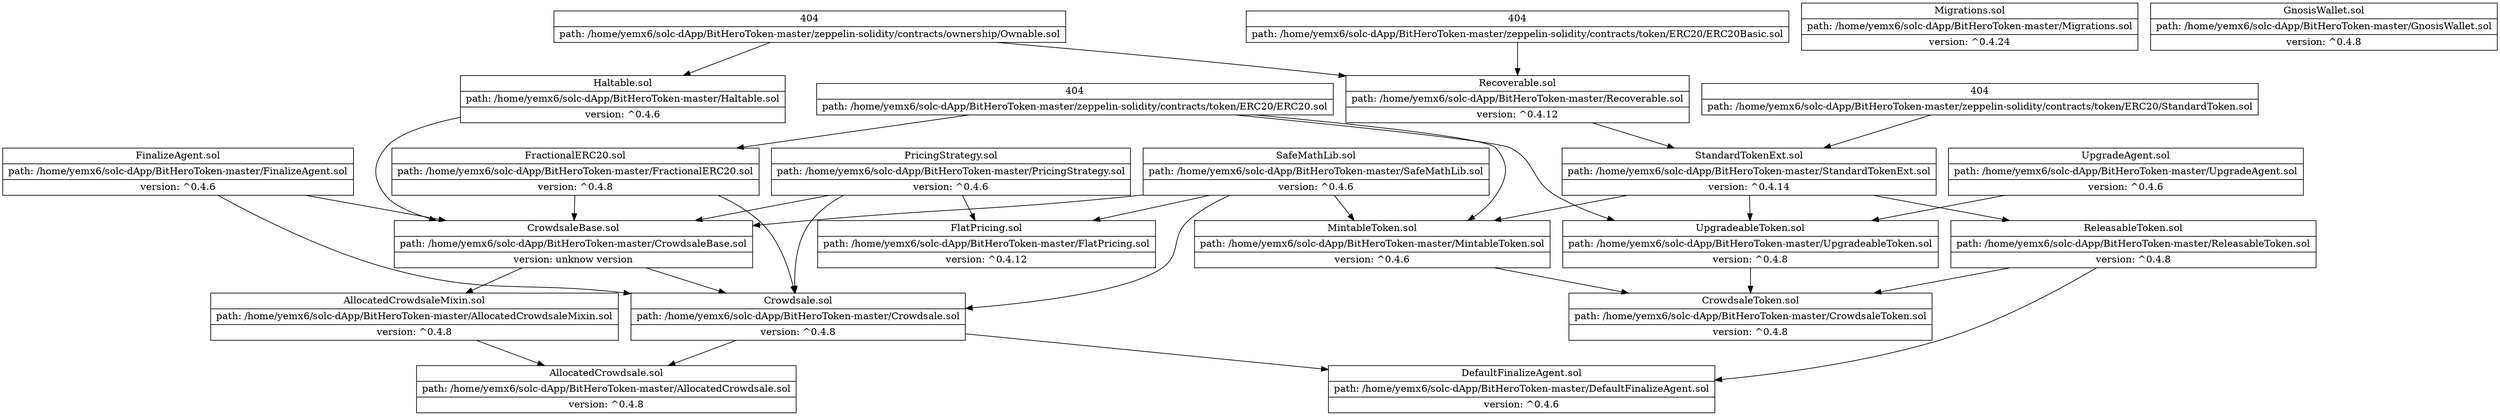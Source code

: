 // The Dependency Graph
digraph {
	node [shape=record]
	"/home/yemx6/solc-dApp/BitHeroToken-master/FractionalERC20.sol" [label="{FractionalERC20.sol|path: /home/yemx6/solc-dApp/BitHeroToken-master/FractionalERC20.sol|version: ^0.4.8}"]
	"/home/yemx6/solc-dApp/BitHeroToken-master/StandardTokenExt.sol" [label="{StandardTokenExt.sol|path: /home/yemx6/solc-dApp/BitHeroToken-master/StandardTokenExt.sol|version: ^0.4.14}"]
	"/home/yemx6/solc-dApp/BitHeroToken-master/Migrations.sol" [label="{Migrations.sol|path: /home/yemx6/solc-dApp/BitHeroToken-master/Migrations.sol|version: ^0.4.24}"]
	"/home/yemx6/solc-dApp/BitHeroToken-master/PricingStrategy.sol" [label="{PricingStrategy.sol|path: /home/yemx6/solc-dApp/BitHeroToken-master/PricingStrategy.sol|version: ^0.4.6}"]
	"/home/yemx6/solc-dApp/BitHeroToken-master/FlatPricing.sol" [label="{FlatPricing.sol|path: /home/yemx6/solc-dApp/BitHeroToken-master/FlatPricing.sol|version: ^0.4.12}"]
	"/home/yemx6/solc-dApp/BitHeroToken-master/UpgradeAgent.sol" [label="{UpgradeAgent.sol|path: /home/yemx6/solc-dApp/BitHeroToken-master/UpgradeAgent.sol|version: ^0.4.6}"]
	"/home/yemx6/solc-dApp/BitHeroToken-master/CrowdsaleToken.sol" [label="{CrowdsaleToken.sol|path: /home/yemx6/solc-dApp/BitHeroToken-master/CrowdsaleToken.sol|version: ^0.4.8}"]
	"/home/yemx6/solc-dApp/BitHeroToken-master/FinalizeAgent.sol" [label="{FinalizeAgent.sol|path: /home/yemx6/solc-dApp/BitHeroToken-master/FinalizeAgent.sol|version: ^0.4.6}"]
	"/home/yemx6/solc-dApp/BitHeroToken-master/ReleasableToken.sol" [label="{ReleasableToken.sol|path: /home/yemx6/solc-dApp/BitHeroToken-master/ReleasableToken.sol|version: ^0.4.8}"]
	"/home/yemx6/solc-dApp/BitHeroToken-master/GnosisWallet.sol" [label="{GnosisWallet.sol|path: /home/yemx6/solc-dApp/BitHeroToken-master/GnosisWallet.sol|version: ^0.4.8}"]
	"/home/yemx6/solc-dApp/BitHeroToken-master/MintableToken.sol" [label="{MintableToken.sol|path: /home/yemx6/solc-dApp/BitHeroToken-master/MintableToken.sol|version: ^0.4.6}"]
	"/home/yemx6/solc-dApp/BitHeroToken-master/DefaultFinalizeAgent.sol" [label="{DefaultFinalizeAgent.sol|path: /home/yemx6/solc-dApp/BitHeroToken-master/DefaultFinalizeAgent.sol|version: ^0.4.6}"]
	"/home/yemx6/solc-dApp/BitHeroToken-master/AllocatedCrowdsale.sol" [label="{AllocatedCrowdsale.sol|path: /home/yemx6/solc-dApp/BitHeroToken-master/AllocatedCrowdsale.sol|version: ^0.4.8}"]
	"/home/yemx6/solc-dApp/BitHeroToken-master/Crowdsale.sol" [label="{Crowdsale.sol|path: /home/yemx6/solc-dApp/BitHeroToken-master/Crowdsale.sol|version: ^0.4.8}"]
	"/home/yemx6/solc-dApp/BitHeroToken-master/CrowdsaleBase.sol" [label="{CrowdsaleBase.sol|path: /home/yemx6/solc-dApp/BitHeroToken-master/CrowdsaleBase.sol|version: unknow version}"]
	"/home/yemx6/solc-dApp/BitHeroToken-master/UpgradeableToken.sol" [label="{UpgradeableToken.sol|path: /home/yemx6/solc-dApp/BitHeroToken-master/UpgradeableToken.sol|version: ^0.4.8}"]
	"/home/yemx6/solc-dApp/BitHeroToken-master/Haltable.sol" [label="{Haltable.sol|path: /home/yemx6/solc-dApp/BitHeroToken-master/Haltable.sol|version: ^0.4.6}"]
	"/home/yemx6/solc-dApp/BitHeroToken-master/Recoverable.sol" [label="{Recoverable.sol|path: /home/yemx6/solc-dApp/BitHeroToken-master/Recoverable.sol|version: ^0.4.12}"]
	"/home/yemx6/solc-dApp/BitHeroToken-master/SafeMathLib.sol" [label="{SafeMathLib.sol|path: /home/yemx6/solc-dApp/BitHeroToken-master/SafeMathLib.sol|version: ^0.4.6}"]
	"/home/yemx6/solc-dApp/BitHeroToken-master/AllocatedCrowdsaleMixin.sol" [label="{AllocatedCrowdsaleMixin.sol|path: /home/yemx6/solc-dApp/BitHeroToken-master/AllocatedCrowdsaleMixin.sol|version: ^0.4.8}"]
	"/home/yemx6/solc-dApp/BitHeroToken-master/zeppelin-solidity/contracts/token/ERC20/ERC20.sol" [label="{404|path: /home/yemx6/solc-dApp/BitHeroToken-master/zeppelin-solidity/contracts/token/ERC20/ERC20.sol}"]
	"/home/yemx6/solc-dApp/BitHeroToken-master/zeppelin-solidity/contracts/token/ERC20/ERC20.sol" -> "/home/yemx6/solc-dApp/BitHeroToken-master/FractionalERC20.sol"
	"/home/yemx6/solc-dApp/BitHeroToken-master/zeppelin-solidity/contracts/token/ERC20/StandardToken.sol" [label="{404|path: /home/yemx6/solc-dApp/BitHeroToken-master/zeppelin-solidity/contracts/token/ERC20/StandardToken.sol}"]
	"/home/yemx6/solc-dApp/BitHeroToken-master/zeppelin-solidity/contracts/token/ERC20/StandardToken.sol" -> "/home/yemx6/solc-dApp/BitHeroToken-master/StandardTokenExt.sol"
	"/home/yemx6/solc-dApp/BitHeroToken-master/Recoverable.sol" -> "/home/yemx6/solc-dApp/BitHeroToken-master/StandardTokenExt.sol"
	"/home/yemx6/solc-dApp/BitHeroToken-master/PricingStrategy.sol" -> "/home/yemx6/solc-dApp/BitHeroToken-master/FlatPricing.sol"
	"/home/yemx6/solc-dApp/BitHeroToken-master/SafeMathLib.sol" -> "/home/yemx6/solc-dApp/BitHeroToken-master/FlatPricing.sol"
	"/home/yemx6/solc-dApp/BitHeroToken-master/UpgradeableToken.sol" -> "/home/yemx6/solc-dApp/BitHeroToken-master/CrowdsaleToken.sol"
	"/home/yemx6/solc-dApp/BitHeroToken-master/ReleasableToken.sol" -> "/home/yemx6/solc-dApp/BitHeroToken-master/CrowdsaleToken.sol"
	"/home/yemx6/solc-dApp/BitHeroToken-master/MintableToken.sol" -> "/home/yemx6/solc-dApp/BitHeroToken-master/CrowdsaleToken.sol"
	"/home/yemx6/solc-dApp/BitHeroToken-master/StandardTokenExt.sol" -> "/home/yemx6/solc-dApp/BitHeroToken-master/ReleasableToken.sol"
	"/home/yemx6/solc-dApp/BitHeroToken-master/zeppelin-solidity/contracts/token/ERC20/ERC20.sol" [label="{404|path: /home/yemx6/solc-dApp/BitHeroToken-master/zeppelin-solidity/contracts/token/ERC20/ERC20.sol}"]
	"/home/yemx6/solc-dApp/BitHeroToken-master/zeppelin-solidity/contracts/token/ERC20/ERC20.sol" -> "/home/yemx6/solc-dApp/BitHeroToken-master/MintableToken.sol"
	"/home/yemx6/solc-dApp/BitHeroToken-master/StandardTokenExt.sol" -> "/home/yemx6/solc-dApp/BitHeroToken-master/MintableToken.sol"
	"/home/yemx6/solc-dApp/BitHeroToken-master/SafeMathLib.sol" -> "/home/yemx6/solc-dApp/BitHeroToken-master/MintableToken.sol"
	"/home/yemx6/solc-dApp/BitHeroToken-master/Crowdsale.sol" -> "/home/yemx6/solc-dApp/BitHeroToken-master/DefaultFinalizeAgent.sol"
	"/home/yemx6/solc-dApp/BitHeroToken-master/ReleasableToken.sol" -> "/home/yemx6/solc-dApp/BitHeroToken-master/DefaultFinalizeAgent.sol"
	"/home/yemx6/solc-dApp/BitHeroToken-master/AllocatedCrowdsaleMixin.sol" -> "/home/yemx6/solc-dApp/BitHeroToken-master/AllocatedCrowdsale.sol"
	"/home/yemx6/solc-dApp/BitHeroToken-master/Crowdsale.sol" -> "/home/yemx6/solc-dApp/BitHeroToken-master/AllocatedCrowdsale.sol"
	"/home/yemx6/solc-dApp/BitHeroToken-master/SafeMathLib.sol" -> "/home/yemx6/solc-dApp/BitHeroToken-master/Crowdsale.sol"
	"/home/yemx6/solc-dApp/BitHeroToken-master/PricingStrategy.sol" -> "/home/yemx6/solc-dApp/BitHeroToken-master/Crowdsale.sol"
	"/home/yemx6/solc-dApp/BitHeroToken-master/FinalizeAgent.sol" -> "/home/yemx6/solc-dApp/BitHeroToken-master/Crowdsale.sol"
	"/home/yemx6/solc-dApp/BitHeroToken-master/FractionalERC20.sol" -> "/home/yemx6/solc-dApp/BitHeroToken-master/Crowdsale.sol"
	"/home/yemx6/solc-dApp/BitHeroToken-master/CrowdsaleBase.sol" -> "/home/yemx6/solc-dApp/BitHeroToken-master/Crowdsale.sol"
	"/home/yemx6/solc-dApp/BitHeroToken-master/Haltable.sol" -> "/home/yemx6/solc-dApp/BitHeroToken-master/CrowdsaleBase.sol"
	"/home/yemx6/solc-dApp/BitHeroToken-master/SafeMathLib.sol" -> "/home/yemx6/solc-dApp/BitHeroToken-master/CrowdsaleBase.sol"
	"/home/yemx6/solc-dApp/BitHeroToken-master/FractionalERC20.sol" -> "/home/yemx6/solc-dApp/BitHeroToken-master/CrowdsaleBase.sol"
	"/home/yemx6/solc-dApp/BitHeroToken-master/PricingStrategy.sol" -> "/home/yemx6/solc-dApp/BitHeroToken-master/CrowdsaleBase.sol"
	"/home/yemx6/solc-dApp/BitHeroToken-master/FinalizeAgent.sol" -> "/home/yemx6/solc-dApp/BitHeroToken-master/CrowdsaleBase.sol"
	"/home/yemx6/solc-dApp/BitHeroToken-master/zeppelin-solidity/contracts/token/ERC20/ERC20.sol" [label="{404|path: /home/yemx6/solc-dApp/BitHeroToken-master/zeppelin-solidity/contracts/token/ERC20/ERC20.sol}"]
	"/home/yemx6/solc-dApp/BitHeroToken-master/zeppelin-solidity/contracts/token/ERC20/ERC20.sol" -> "/home/yemx6/solc-dApp/BitHeroToken-master/UpgradeableToken.sol"
	"/home/yemx6/solc-dApp/BitHeroToken-master/StandardTokenExt.sol" -> "/home/yemx6/solc-dApp/BitHeroToken-master/UpgradeableToken.sol"
	"/home/yemx6/solc-dApp/BitHeroToken-master/UpgradeAgent.sol" -> "/home/yemx6/solc-dApp/BitHeroToken-master/UpgradeableToken.sol"
	"/home/yemx6/solc-dApp/BitHeroToken-master/zeppelin-solidity/contracts/ownership/Ownable.sol" [label="{404|path: /home/yemx6/solc-dApp/BitHeroToken-master/zeppelin-solidity/contracts/ownership/Ownable.sol}"]
	"/home/yemx6/solc-dApp/BitHeroToken-master/zeppelin-solidity/contracts/ownership/Ownable.sol" -> "/home/yemx6/solc-dApp/BitHeroToken-master/Haltable.sol"
	"/home/yemx6/solc-dApp/BitHeroToken-master/zeppelin-solidity/contracts/ownership/Ownable.sol" [label="{404|path: /home/yemx6/solc-dApp/BitHeroToken-master/zeppelin-solidity/contracts/ownership/Ownable.sol}"]
	"/home/yemx6/solc-dApp/BitHeroToken-master/zeppelin-solidity/contracts/ownership/Ownable.sol" -> "/home/yemx6/solc-dApp/BitHeroToken-master/Recoverable.sol"
	"/home/yemx6/solc-dApp/BitHeroToken-master/zeppelin-solidity/contracts/token/ERC20/ERC20Basic.sol" [label="{404|path: /home/yemx6/solc-dApp/BitHeroToken-master/zeppelin-solidity/contracts/token/ERC20/ERC20Basic.sol}"]
	"/home/yemx6/solc-dApp/BitHeroToken-master/zeppelin-solidity/contracts/token/ERC20/ERC20Basic.sol" -> "/home/yemx6/solc-dApp/BitHeroToken-master/Recoverable.sol"
	"/home/yemx6/solc-dApp/BitHeroToken-master/CrowdsaleBase.sol" -> "/home/yemx6/solc-dApp/BitHeroToken-master/AllocatedCrowdsaleMixin.sol"
}
